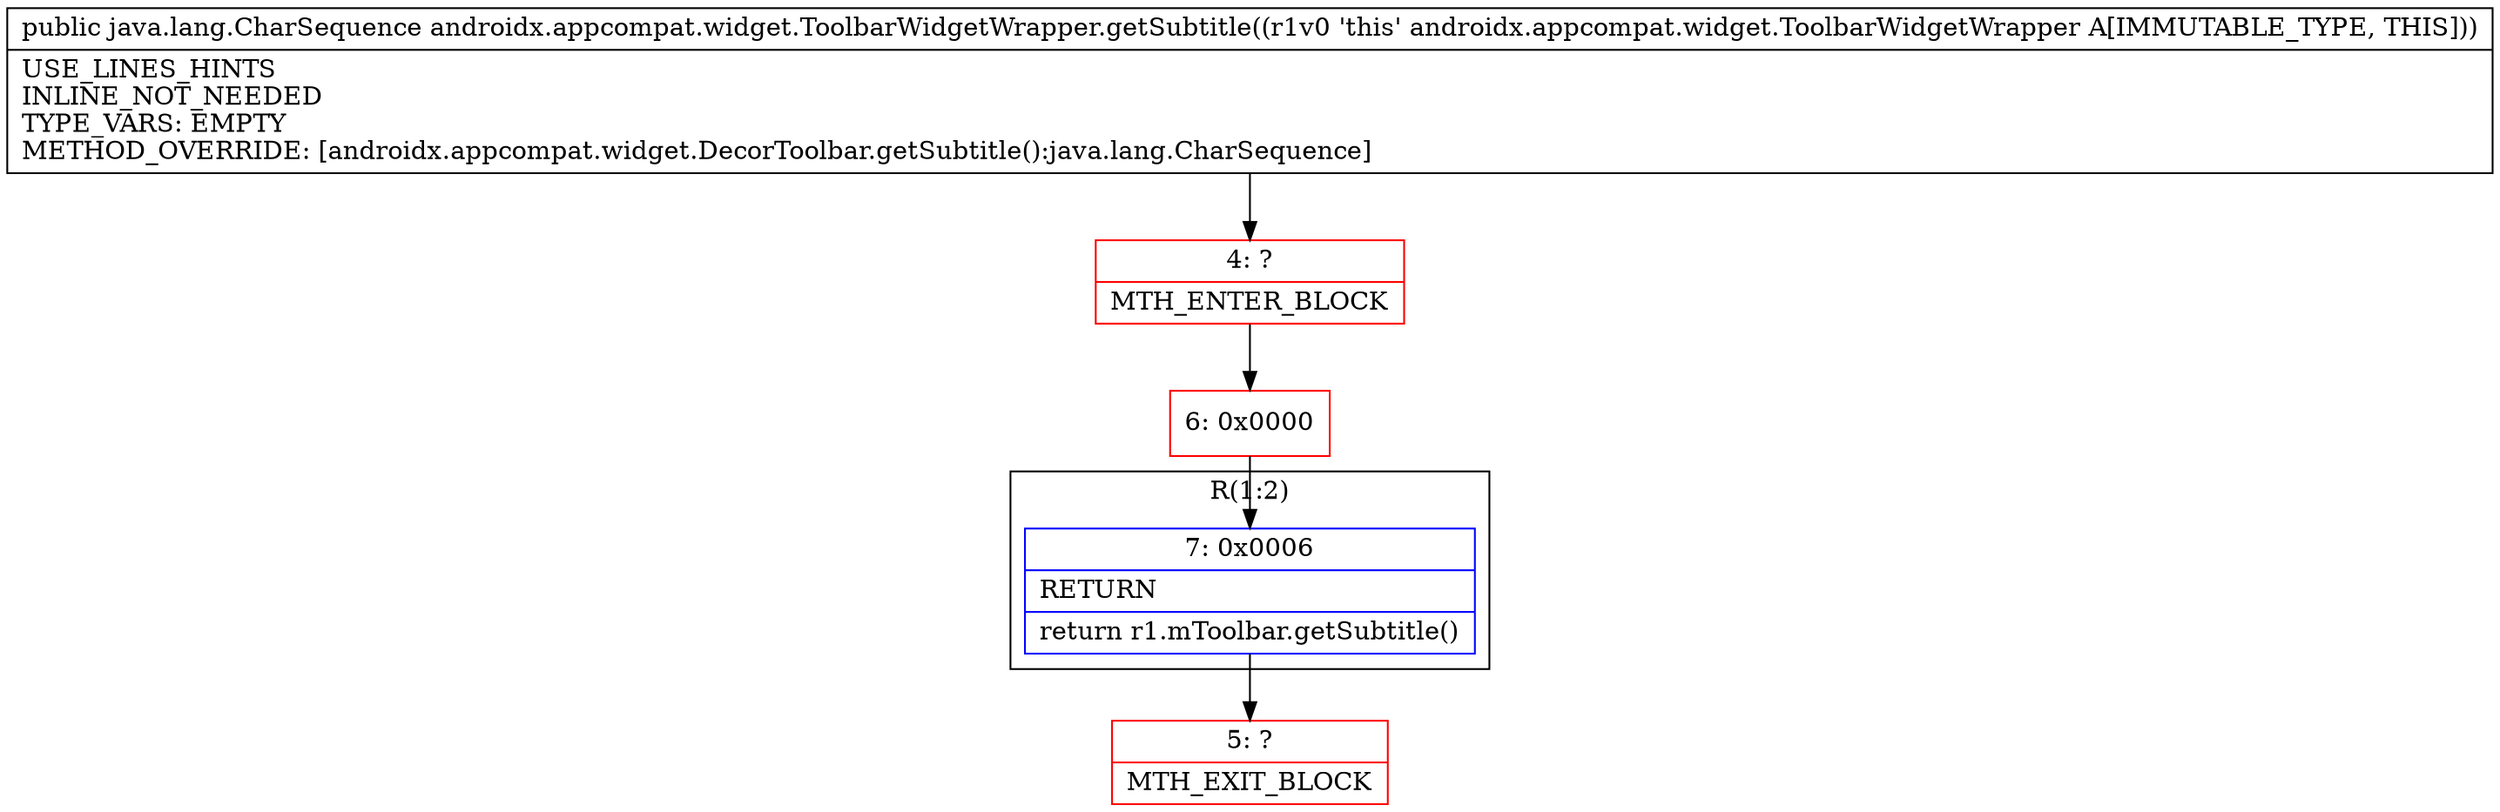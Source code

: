 digraph "CFG forandroidx.appcompat.widget.ToolbarWidgetWrapper.getSubtitle()Ljava\/lang\/CharSequence;" {
subgraph cluster_Region_1036795237 {
label = "R(1:2)";
node [shape=record,color=blue];
Node_7 [shape=record,label="{7\:\ 0x0006|RETURN\l|return r1.mToolbar.getSubtitle()\l}"];
}
Node_4 [shape=record,color=red,label="{4\:\ ?|MTH_ENTER_BLOCK\l}"];
Node_6 [shape=record,color=red,label="{6\:\ 0x0000}"];
Node_5 [shape=record,color=red,label="{5\:\ ?|MTH_EXIT_BLOCK\l}"];
MethodNode[shape=record,label="{public java.lang.CharSequence androidx.appcompat.widget.ToolbarWidgetWrapper.getSubtitle((r1v0 'this' androidx.appcompat.widget.ToolbarWidgetWrapper A[IMMUTABLE_TYPE, THIS]))  | USE_LINES_HINTS\lINLINE_NOT_NEEDED\lTYPE_VARS: EMPTY\lMETHOD_OVERRIDE: [androidx.appcompat.widget.DecorToolbar.getSubtitle():java.lang.CharSequence]\l}"];
MethodNode -> Node_4;Node_7 -> Node_5;
Node_4 -> Node_6;
Node_6 -> Node_7;
}


